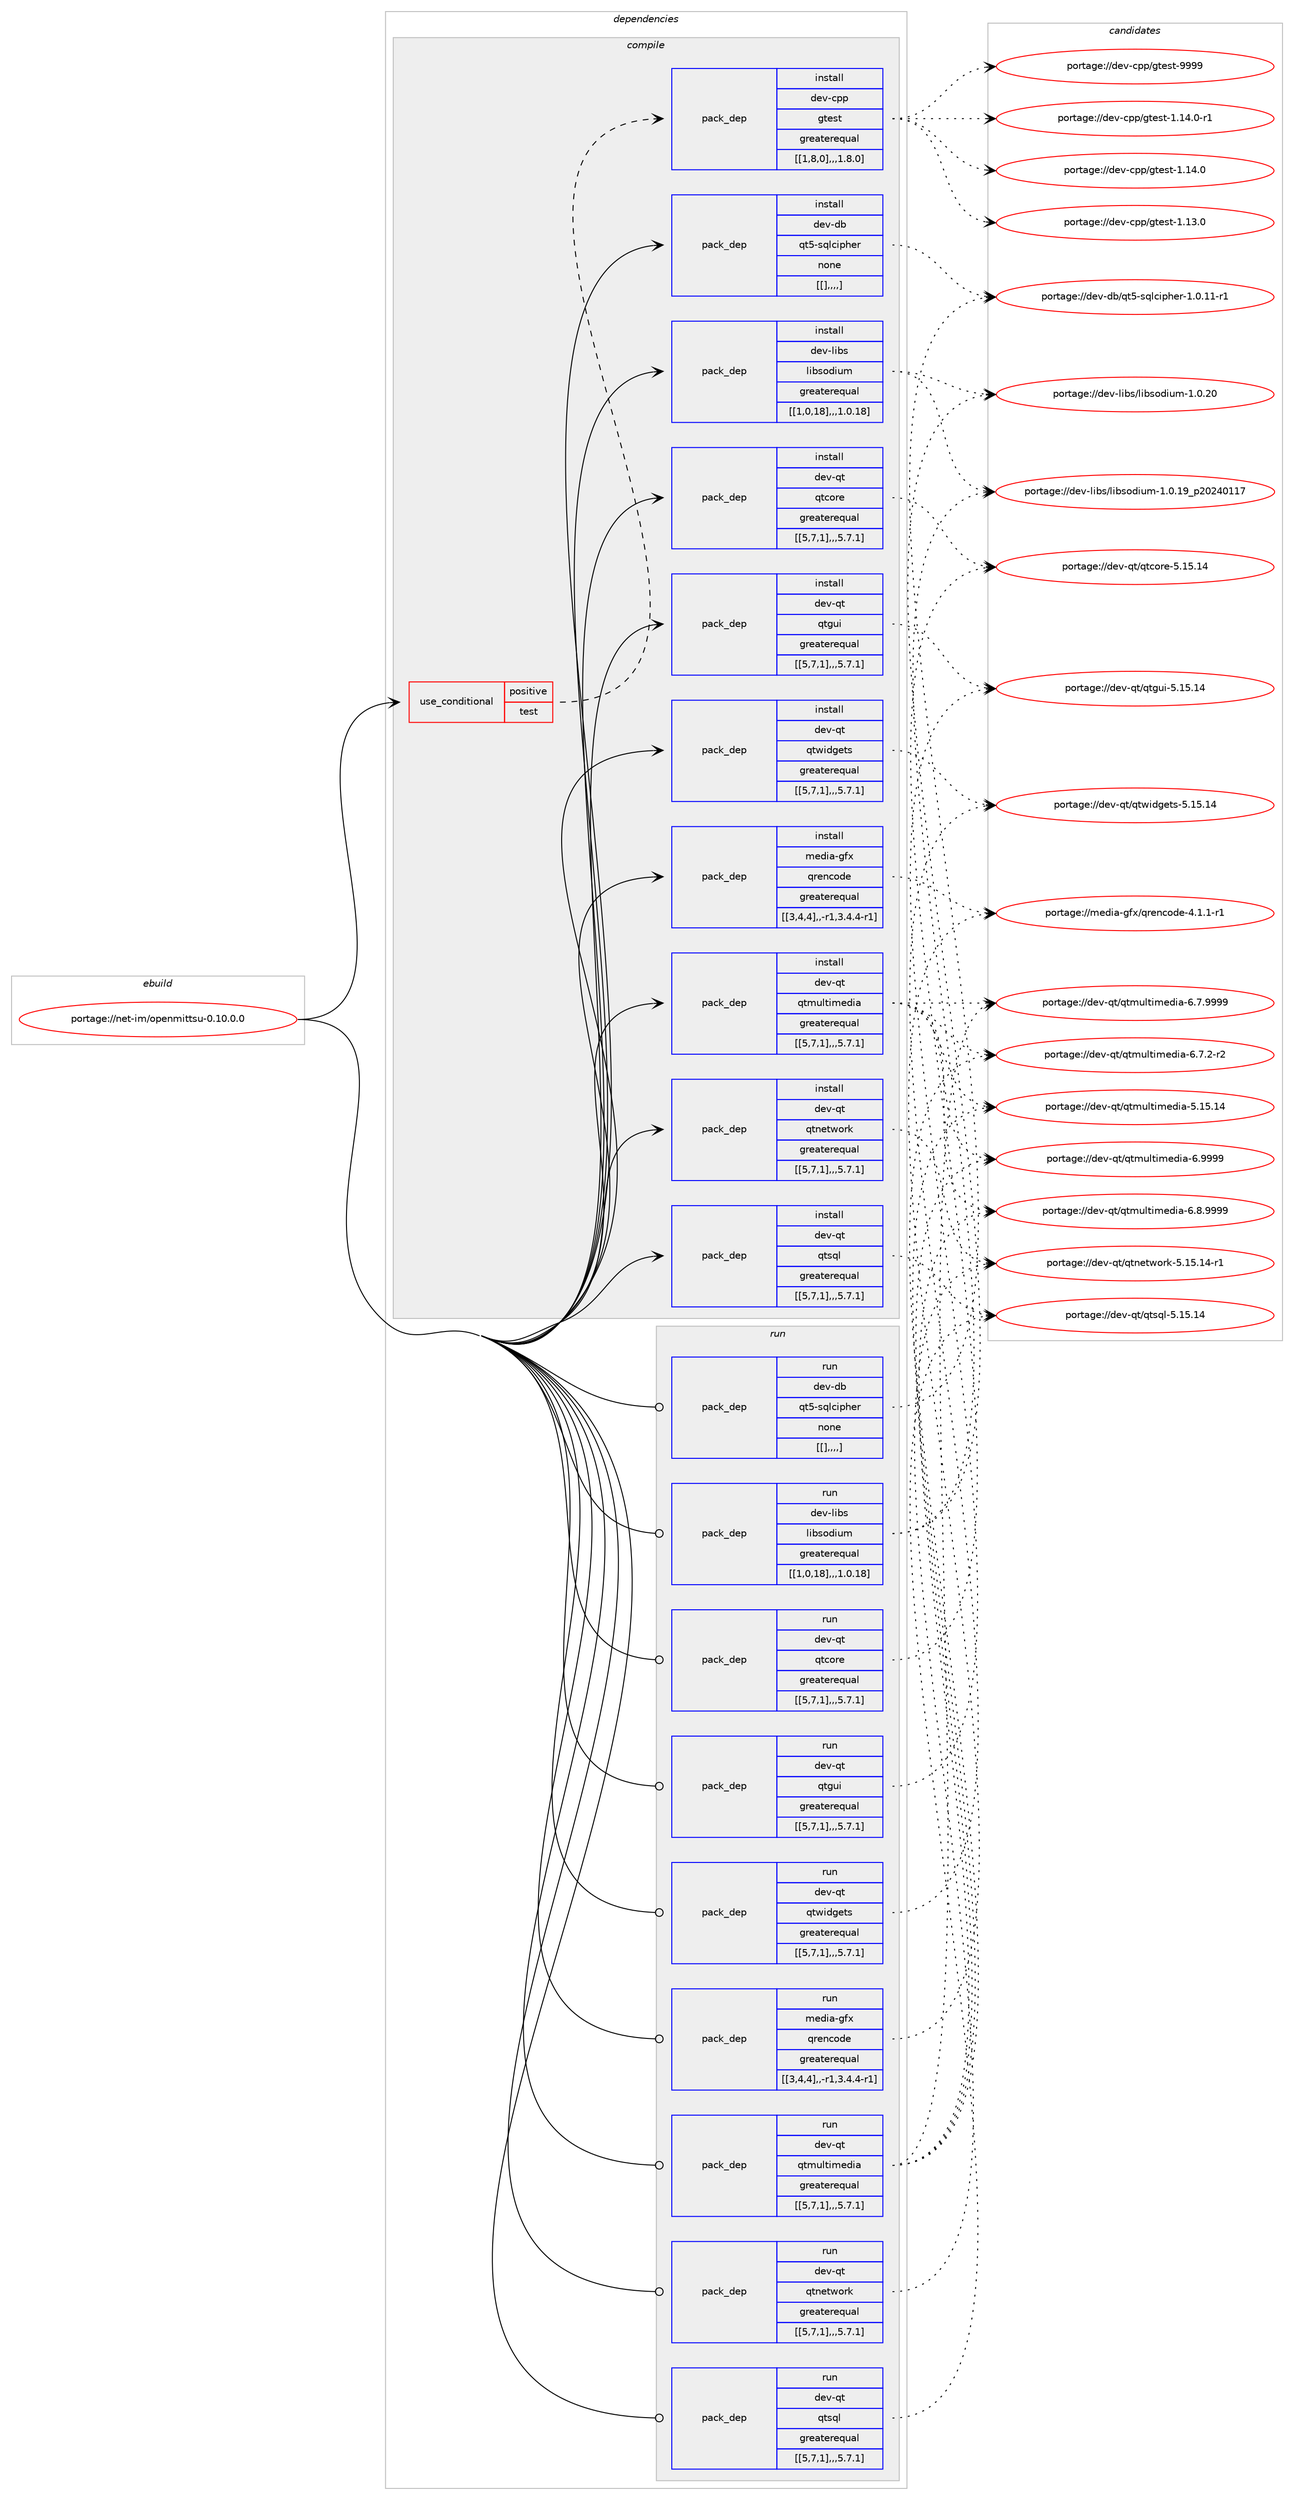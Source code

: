 digraph prolog {

# *************
# Graph options
# *************

newrank=true;
concentrate=true;
compound=true;
graph [rankdir=LR,fontname=Helvetica,fontsize=10,ranksep=1.5];#, ranksep=2.5, nodesep=0.2];
edge  [arrowhead=vee];
node  [fontname=Helvetica,fontsize=10];

# **********
# The ebuild
# **********

subgraph cluster_leftcol {
color=gray;
label=<<i>ebuild</i>>;
id [label="portage://net-im/openmittsu-0.10.0.0", color=red, width=4, href="../net-im/openmittsu-0.10.0.0.svg"];
}

# ****************
# The dependencies
# ****************

subgraph cluster_midcol {
color=gray;
label=<<i>dependencies</i>>;
subgraph cluster_compile {
fillcolor="#eeeeee";
style=filled;
label=<<i>compile</i>>;
subgraph cond95844 {
dependency364086 [label=<<TABLE BORDER="0" CELLBORDER="1" CELLSPACING="0" CELLPADDING="4"><TR><TD ROWSPAN="3" CELLPADDING="10">use_conditional</TD></TR><TR><TD>positive</TD></TR><TR><TD>test</TD></TR></TABLE>>, shape=none, color=red];
subgraph pack265598 {
dependency364087 [label=<<TABLE BORDER="0" CELLBORDER="1" CELLSPACING="0" CELLPADDING="4" WIDTH="220"><TR><TD ROWSPAN="6" CELLPADDING="30">pack_dep</TD></TR><TR><TD WIDTH="110">install</TD></TR><TR><TD>dev-cpp</TD></TR><TR><TD>gtest</TD></TR><TR><TD>greaterequal</TD></TR><TR><TD>[[1,8,0],,,1.8.0]</TD></TR></TABLE>>, shape=none, color=blue];
}
dependency364086:e -> dependency364087:w [weight=20,style="dashed",arrowhead="vee"];
}
id:e -> dependency364086:w [weight=20,style="solid",arrowhead="vee"];
subgraph pack265599 {
dependency364088 [label=<<TABLE BORDER="0" CELLBORDER="1" CELLSPACING="0" CELLPADDING="4" WIDTH="220"><TR><TD ROWSPAN="6" CELLPADDING="30">pack_dep</TD></TR><TR><TD WIDTH="110">install</TD></TR><TR><TD>dev-db</TD></TR><TR><TD>qt5-sqlcipher</TD></TR><TR><TD>none</TD></TR><TR><TD>[[],,,,]</TD></TR></TABLE>>, shape=none, color=blue];
}
id:e -> dependency364088:w [weight=20,style="solid",arrowhead="vee"];
subgraph pack265600 {
dependency364089 [label=<<TABLE BORDER="0" CELLBORDER="1" CELLSPACING="0" CELLPADDING="4" WIDTH="220"><TR><TD ROWSPAN="6" CELLPADDING="30">pack_dep</TD></TR><TR><TD WIDTH="110">install</TD></TR><TR><TD>dev-libs</TD></TR><TR><TD>libsodium</TD></TR><TR><TD>greaterequal</TD></TR><TR><TD>[[1,0,18],,,1.0.18]</TD></TR></TABLE>>, shape=none, color=blue];
}
id:e -> dependency364089:w [weight=20,style="solid",arrowhead="vee"];
subgraph pack265601 {
dependency364090 [label=<<TABLE BORDER="0" CELLBORDER="1" CELLSPACING="0" CELLPADDING="4" WIDTH="220"><TR><TD ROWSPAN="6" CELLPADDING="30">pack_dep</TD></TR><TR><TD WIDTH="110">install</TD></TR><TR><TD>dev-qt</TD></TR><TR><TD>qtcore</TD></TR><TR><TD>greaterequal</TD></TR><TR><TD>[[5,7,1],,,5.7.1]</TD></TR></TABLE>>, shape=none, color=blue];
}
id:e -> dependency364090:w [weight=20,style="solid",arrowhead="vee"];
subgraph pack265602 {
dependency364091 [label=<<TABLE BORDER="0" CELLBORDER="1" CELLSPACING="0" CELLPADDING="4" WIDTH="220"><TR><TD ROWSPAN="6" CELLPADDING="30">pack_dep</TD></TR><TR><TD WIDTH="110">install</TD></TR><TR><TD>dev-qt</TD></TR><TR><TD>qtgui</TD></TR><TR><TD>greaterequal</TD></TR><TR><TD>[[5,7,1],,,5.7.1]</TD></TR></TABLE>>, shape=none, color=blue];
}
id:e -> dependency364091:w [weight=20,style="solid",arrowhead="vee"];
subgraph pack265603 {
dependency364092 [label=<<TABLE BORDER="0" CELLBORDER="1" CELLSPACING="0" CELLPADDING="4" WIDTH="220"><TR><TD ROWSPAN="6" CELLPADDING="30">pack_dep</TD></TR><TR><TD WIDTH="110">install</TD></TR><TR><TD>dev-qt</TD></TR><TR><TD>qtmultimedia</TD></TR><TR><TD>greaterequal</TD></TR><TR><TD>[[5,7,1],,,5.7.1]</TD></TR></TABLE>>, shape=none, color=blue];
}
id:e -> dependency364092:w [weight=20,style="solid",arrowhead="vee"];
subgraph pack265604 {
dependency364093 [label=<<TABLE BORDER="0" CELLBORDER="1" CELLSPACING="0" CELLPADDING="4" WIDTH="220"><TR><TD ROWSPAN="6" CELLPADDING="30">pack_dep</TD></TR><TR><TD WIDTH="110">install</TD></TR><TR><TD>dev-qt</TD></TR><TR><TD>qtnetwork</TD></TR><TR><TD>greaterequal</TD></TR><TR><TD>[[5,7,1],,,5.7.1]</TD></TR></TABLE>>, shape=none, color=blue];
}
id:e -> dependency364093:w [weight=20,style="solid",arrowhead="vee"];
subgraph pack265605 {
dependency364094 [label=<<TABLE BORDER="0" CELLBORDER="1" CELLSPACING="0" CELLPADDING="4" WIDTH="220"><TR><TD ROWSPAN="6" CELLPADDING="30">pack_dep</TD></TR><TR><TD WIDTH="110">install</TD></TR><TR><TD>dev-qt</TD></TR><TR><TD>qtsql</TD></TR><TR><TD>greaterequal</TD></TR><TR><TD>[[5,7,1],,,5.7.1]</TD></TR></TABLE>>, shape=none, color=blue];
}
id:e -> dependency364094:w [weight=20,style="solid",arrowhead="vee"];
subgraph pack265606 {
dependency364095 [label=<<TABLE BORDER="0" CELLBORDER="1" CELLSPACING="0" CELLPADDING="4" WIDTH="220"><TR><TD ROWSPAN="6" CELLPADDING="30">pack_dep</TD></TR><TR><TD WIDTH="110">install</TD></TR><TR><TD>dev-qt</TD></TR><TR><TD>qtwidgets</TD></TR><TR><TD>greaterequal</TD></TR><TR><TD>[[5,7,1],,,5.7.1]</TD></TR></TABLE>>, shape=none, color=blue];
}
id:e -> dependency364095:w [weight=20,style="solid",arrowhead="vee"];
subgraph pack265607 {
dependency364096 [label=<<TABLE BORDER="0" CELLBORDER="1" CELLSPACING="0" CELLPADDING="4" WIDTH="220"><TR><TD ROWSPAN="6" CELLPADDING="30">pack_dep</TD></TR><TR><TD WIDTH="110">install</TD></TR><TR><TD>media-gfx</TD></TR><TR><TD>qrencode</TD></TR><TR><TD>greaterequal</TD></TR><TR><TD>[[3,4,4],,-r1,3.4.4-r1]</TD></TR></TABLE>>, shape=none, color=blue];
}
id:e -> dependency364096:w [weight=20,style="solid",arrowhead="vee"];
}
subgraph cluster_compileandrun {
fillcolor="#eeeeee";
style=filled;
label=<<i>compile and run</i>>;
}
subgraph cluster_run {
fillcolor="#eeeeee";
style=filled;
label=<<i>run</i>>;
subgraph pack265608 {
dependency364097 [label=<<TABLE BORDER="0" CELLBORDER="1" CELLSPACING="0" CELLPADDING="4" WIDTH="220"><TR><TD ROWSPAN="6" CELLPADDING="30">pack_dep</TD></TR><TR><TD WIDTH="110">run</TD></TR><TR><TD>dev-db</TD></TR><TR><TD>qt5-sqlcipher</TD></TR><TR><TD>none</TD></TR><TR><TD>[[],,,,]</TD></TR></TABLE>>, shape=none, color=blue];
}
id:e -> dependency364097:w [weight=20,style="solid",arrowhead="odot"];
subgraph pack265609 {
dependency364098 [label=<<TABLE BORDER="0" CELLBORDER="1" CELLSPACING="0" CELLPADDING="4" WIDTH="220"><TR><TD ROWSPAN="6" CELLPADDING="30">pack_dep</TD></TR><TR><TD WIDTH="110">run</TD></TR><TR><TD>dev-libs</TD></TR><TR><TD>libsodium</TD></TR><TR><TD>greaterequal</TD></TR><TR><TD>[[1,0,18],,,1.0.18]</TD></TR></TABLE>>, shape=none, color=blue];
}
id:e -> dependency364098:w [weight=20,style="solid",arrowhead="odot"];
subgraph pack265610 {
dependency364099 [label=<<TABLE BORDER="0" CELLBORDER="1" CELLSPACING="0" CELLPADDING="4" WIDTH="220"><TR><TD ROWSPAN="6" CELLPADDING="30">pack_dep</TD></TR><TR><TD WIDTH="110">run</TD></TR><TR><TD>dev-qt</TD></TR><TR><TD>qtcore</TD></TR><TR><TD>greaterequal</TD></TR><TR><TD>[[5,7,1],,,5.7.1]</TD></TR></TABLE>>, shape=none, color=blue];
}
id:e -> dependency364099:w [weight=20,style="solid",arrowhead="odot"];
subgraph pack265611 {
dependency364100 [label=<<TABLE BORDER="0" CELLBORDER="1" CELLSPACING="0" CELLPADDING="4" WIDTH="220"><TR><TD ROWSPAN="6" CELLPADDING="30">pack_dep</TD></TR><TR><TD WIDTH="110">run</TD></TR><TR><TD>dev-qt</TD></TR><TR><TD>qtgui</TD></TR><TR><TD>greaterequal</TD></TR><TR><TD>[[5,7,1],,,5.7.1]</TD></TR></TABLE>>, shape=none, color=blue];
}
id:e -> dependency364100:w [weight=20,style="solid",arrowhead="odot"];
subgraph pack265612 {
dependency364101 [label=<<TABLE BORDER="0" CELLBORDER="1" CELLSPACING="0" CELLPADDING="4" WIDTH="220"><TR><TD ROWSPAN="6" CELLPADDING="30">pack_dep</TD></TR><TR><TD WIDTH="110">run</TD></TR><TR><TD>dev-qt</TD></TR><TR><TD>qtmultimedia</TD></TR><TR><TD>greaterequal</TD></TR><TR><TD>[[5,7,1],,,5.7.1]</TD></TR></TABLE>>, shape=none, color=blue];
}
id:e -> dependency364101:w [weight=20,style="solid",arrowhead="odot"];
subgraph pack265613 {
dependency364102 [label=<<TABLE BORDER="0" CELLBORDER="1" CELLSPACING="0" CELLPADDING="4" WIDTH="220"><TR><TD ROWSPAN="6" CELLPADDING="30">pack_dep</TD></TR><TR><TD WIDTH="110">run</TD></TR><TR><TD>dev-qt</TD></TR><TR><TD>qtnetwork</TD></TR><TR><TD>greaterequal</TD></TR><TR><TD>[[5,7,1],,,5.7.1]</TD></TR></TABLE>>, shape=none, color=blue];
}
id:e -> dependency364102:w [weight=20,style="solid",arrowhead="odot"];
subgraph pack265614 {
dependency364103 [label=<<TABLE BORDER="0" CELLBORDER="1" CELLSPACING="0" CELLPADDING="4" WIDTH="220"><TR><TD ROWSPAN="6" CELLPADDING="30">pack_dep</TD></TR><TR><TD WIDTH="110">run</TD></TR><TR><TD>dev-qt</TD></TR><TR><TD>qtsql</TD></TR><TR><TD>greaterequal</TD></TR><TR><TD>[[5,7,1],,,5.7.1]</TD></TR></TABLE>>, shape=none, color=blue];
}
id:e -> dependency364103:w [weight=20,style="solid",arrowhead="odot"];
subgraph pack265615 {
dependency364104 [label=<<TABLE BORDER="0" CELLBORDER="1" CELLSPACING="0" CELLPADDING="4" WIDTH="220"><TR><TD ROWSPAN="6" CELLPADDING="30">pack_dep</TD></TR><TR><TD WIDTH="110">run</TD></TR><TR><TD>dev-qt</TD></TR><TR><TD>qtwidgets</TD></TR><TR><TD>greaterequal</TD></TR><TR><TD>[[5,7,1],,,5.7.1]</TD></TR></TABLE>>, shape=none, color=blue];
}
id:e -> dependency364104:w [weight=20,style="solid",arrowhead="odot"];
subgraph pack265616 {
dependency364105 [label=<<TABLE BORDER="0" CELLBORDER="1" CELLSPACING="0" CELLPADDING="4" WIDTH="220"><TR><TD ROWSPAN="6" CELLPADDING="30">pack_dep</TD></TR><TR><TD WIDTH="110">run</TD></TR><TR><TD>media-gfx</TD></TR><TR><TD>qrencode</TD></TR><TR><TD>greaterequal</TD></TR><TR><TD>[[3,4,4],,-r1,3.4.4-r1]</TD></TR></TABLE>>, shape=none, color=blue];
}
id:e -> dependency364105:w [weight=20,style="solid",arrowhead="odot"];
}
}

# **************
# The candidates
# **************

subgraph cluster_choices {
rank=same;
color=gray;
label=<<i>candidates</i>>;

subgraph choice265598 {
color=black;
nodesep=1;
choice1001011184599112112471031161011151164557575757 [label="portage://dev-cpp/gtest-9999", color=red, width=4,href="../dev-cpp/gtest-9999.svg"];
choice100101118459911211247103116101115116454946495246484511449 [label="portage://dev-cpp/gtest-1.14.0-r1", color=red, width=4,href="../dev-cpp/gtest-1.14.0-r1.svg"];
choice10010111845991121124710311610111511645494649524648 [label="portage://dev-cpp/gtest-1.14.0", color=red, width=4,href="../dev-cpp/gtest-1.14.0.svg"];
choice10010111845991121124710311610111511645494649514648 [label="portage://dev-cpp/gtest-1.13.0", color=red, width=4,href="../dev-cpp/gtest-1.13.0.svg"];
dependency364087:e -> choice1001011184599112112471031161011151164557575757:w [style=dotted,weight="100"];
dependency364087:e -> choice100101118459911211247103116101115116454946495246484511449:w [style=dotted,weight="100"];
dependency364087:e -> choice10010111845991121124710311610111511645494649524648:w [style=dotted,weight="100"];
dependency364087:e -> choice10010111845991121124710311610111511645494649514648:w [style=dotted,weight="100"];
}
subgraph choice265599 {
color=black;
nodesep=1;
choice100101118451009847113116534511511310899105112104101114454946484649494511449 [label="portage://dev-db/qt5-sqlcipher-1.0.11-r1", color=red, width=4,href="../dev-db/qt5-sqlcipher-1.0.11-r1.svg"];
dependency364088:e -> choice100101118451009847113116534511511310899105112104101114454946484649494511449:w [style=dotted,weight="100"];
}
subgraph choice265600 {
color=black;
nodesep=1;
choice1001011184510810598115471081059811511110010511710945494648465048 [label="portage://dev-libs/libsodium-1.0.20", color=red, width=4,href="../dev-libs/libsodium-1.0.20.svg"];
choice1001011184510810598115471081059811511110010511710945494648464957951125048505248494955 [label="portage://dev-libs/libsodium-1.0.19_p20240117", color=red, width=4,href="../dev-libs/libsodium-1.0.19_p20240117.svg"];
dependency364089:e -> choice1001011184510810598115471081059811511110010511710945494648465048:w [style=dotted,weight="100"];
dependency364089:e -> choice1001011184510810598115471081059811511110010511710945494648464957951125048505248494955:w [style=dotted,weight="100"];
}
subgraph choice265601 {
color=black;
nodesep=1;
choice1001011184511311647113116991111141014553464953464952 [label="portage://dev-qt/qtcore-5.15.14", color=red, width=4,href="../dev-qt/qtcore-5.15.14.svg"];
dependency364090:e -> choice1001011184511311647113116991111141014553464953464952:w [style=dotted,weight="100"];
}
subgraph choice265602 {
color=black;
nodesep=1;
choice10010111845113116471131161031171054553464953464952 [label="portage://dev-qt/qtgui-5.15.14", color=red, width=4,href="../dev-qt/qtgui-5.15.14.svg"];
dependency364091:e -> choice10010111845113116471131161031171054553464953464952:w [style=dotted,weight="100"];
}
subgraph choice265603 {
color=black;
nodesep=1;
choice10010111845113116471131161091171081161051091011001059745544657575757 [label="portage://dev-qt/qtmultimedia-6.9999", color=red, width=4,href="../dev-qt/qtmultimedia-6.9999.svg"];
choice100101118451131164711311610911710811610510910110010597455446564657575757 [label="portage://dev-qt/qtmultimedia-6.8.9999", color=red, width=4,href="../dev-qt/qtmultimedia-6.8.9999.svg"];
choice100101118451131164711311610911710811610510910110010597455446554657575757 [label="portage://dev-qt/qtmultimedia-6.7.9999", color=red, width=4,href="../dev-qt/qtmultimedia-6.7.9999.svg"];
choice1001011184511311647113116109117108116105109101100105974554465546504511450 [label="portage://dev-qt/qtmultimedia-6.7.2-r2", color=red, width=4,href="../dev-qt/qtmultimedia-6.7.2-r2.svg"];
choice1001011184511311647113116109117108116105109101100105974553464953464952 [label="portage://dev-qt/qtmultimedia-5.15.14", color=red, width=4,href="../dev-qt/qtmultimedia-5.15.14.svg"];
dependency364092:e -> choice10010111845113116471131161091171081161051091011001059745544657575757:w [style=dotted,weight="100"];
dependency364092:e -> choice100101118451131164711311610911710811610510910110010597455446564657575757:w [style=dotted,weight="100"];
dependency364092:e -> choice100101118451131164711311610911710811610510910110010597455446554657575757:w [style=dotted,weight="100"];
dependency364092:e -> choice1001011184511311647113116109117108116105109101100105974554465546504511450:w [style=dotted,weight="100"];
dependency364092:e -> choice1001011184511311647113116109117108116105109101100105974553464953464952:w [style=dotted,weight="100"];
}
subgraph choice265604 {
color=black;
nodesep=1;
choice100101118451131164711311611010111611911111410745534649534649524511449 [label="portage://dev-qt/qtnetwork-5.15.14-r1", color=red, width=4,href="../dev-qt/qtnetwork-5.15.14-r1.svg"];
dependency364093:e -> choice100101118451131164711311611010111611911111410745534649534649524511449:w [style=dotted,weight="100"];
}
subgraph choice265605 {
color=black;
nodesep=1;
choice10010111845113116471131161151131084553464953464952 [label="portage://dev-qt/qtsql-5.15.14", color=red, width=4,href="../dev-qt/qtsql-5.15.14.svg"];
dependency364094:e -> choice10010111845113116471131161151131084553464953464952:w [style=dotted,weight="100"];
}
subgraph choice265606 {
color=black;
nodesep=1;
choice10010111845113116471131161191051001031011161154553464953464952 [label="portage://dev-qt/qtwidgets-5.15.14", color=red, width=4,href="../dev-qt/qtwidgets-5.15.14.svg"];
dependency364095:e -> choice10010111845113116471131161191051001031011161154553464953464952:w [style=dotted,weight="100"];
}
subgraph choice265607 {
color=black;
nodesep=1;
choice109101100105974510310212047113114101110991111001014552464946494511449 [label="portage://media-gfx/qrencode-4.1.1-r1", color=red, width=4,href="../media-gfx/qrencode-4.1.1-r1.svg"];
dependency364096:e -> choice109101100105974510310212047113114101110991111001014552464946494511449:w [style=dotted,weight="100"];
}
subgraph choice265608 {
color=black;
nodesep=1;
choice100101118451009847113116534511511310899105112104101114454946484649494511449 [label="portage://dev-db/qt5-sqlcipher-1.0.11-r1", color=red, width=4,href="../dev-db/qt5-sqlcipher-1.0.11-r1.svg"];
dependency364097:e -> choice100101118451009847113116534511511310899105112104101114454946484649494511449:w [style=dotted,weight="100"];
}
subgraph choice265609 {
color=black;
nodesep=1;
choice1001011184510810598115471081059811511110010511710945494648465048 [label="portage://dev-libs/libsodium-1.0.20", color=red, width=4,href="../dev-libs/libsodium-1.0.20.svg"];
choice1001011184510810598115471081059811511110010511710945494648464957951125048505248494955 [label="portage://dev-libs/libsodium-1.0.19_p20240117", color=red, width=4,href="../dev-libs/libsodium-1.0.19_p20240117.svg"];
dependency364098:e -> choice1001011184510810598115471081059811511110010511710945494648465048:w [style=dotted,weight="100"];
dependency364098:e -> choice1001011184510810598115471081059811511110010511710945494648464957951125048505248494955:w [style=dotted,weight="100"];
}
subgraph choice265610 {
color=black;
nodesep=1;
choice1001011184511311647113116991111141014553464953464952 [label="portage://dev-qt/qtcore-5.15.14", color=red, width=4,href="../dev-qt/qtcore-5.15.14.svg"];
dependency364099:e -> choice1001011184511311647113116991111141014553464953464952:w [style=dotted,weight="100"];
}
subgraph choice265611 {
color=black;
nodesep=1;
choice10010111845113116471131161031171054553464953464952 [label="portage://dev-qt/qtgui-5.15.14", color=red, width=4,href="../dev-qt/qtgui-5.15.14.svg"];
dependency364100:e -> choice10010111845113116471131161031171054553464953464952:w [style=dotted,weight="100"];
}
subgraph choice265612 {
color=black;
nodesep=1;
choice10010111845113116471131161091171081161051091011001059745544657575757 [label="portage://dev-qt/qtmultimedia-6.9999", color=red, width=4,href="../dev-qt/qtmultimedia-6.9999.svg"];
choice100101118451131164711311610911710811610510910110010597455446564657575757 [label="portage://dev-qt/qtmultimedia-6.8.9999", color=red, width=4,href="../dev-qt/qtmultimedia-6.8.9999.svg"];
choice100101118451131164711311610911710811610510910110010597455446554657575757 [label="portage://dev-qt/qtmultimedia-6.7.9999", color=red, width=4,href="../dev-qt/qtmultimedia-6.7.9999.svg"];
choice1001011184511311647113116109117108116105109101100105974554465546504511450 [label="portage://dev-qt/qtmultimedia-6.7.2-r2", color=red, width=4,href="../dev-qt/qtmultimedia-6.7.2-r2.svg"];
choice1001011184511311647113116109117108116105109101100105974553464953464952 [label="portage://dev-qt/qtmultimedia-5.15.14", color=red, width=4,href="../dev-qt/qtmultimedia-5.15.14.svg"];
dependency364101:e -> choice10010111845113116471131161091171081161051091011001059745544657575757:w [style=dotted,weight="100"];
dependency364101:e -> choice100101118451131164711311610911710811610510910110010597455446564657575757:w [style=dotted,weight="100"];
dependency364101:e -> choice100101118451131164711311610911710811610510910110010597455446554657575757:w [style=dotted,weight="100"];
dependency364101:e -> choice1001011184511311647113116109117108116105109101100105974554465546504511450:w [style=dotted,weight="100"];
dependency364101:e -> choice1001011184511311647113116109117108116105109101100105974553464953464952:w [style=dotted,weight="100"];
}
subgraph choice265613 {
color=black;
nodesep=1;
choice100101118451131164711311611010111611911111410745534649534649524511449 [label="portage://dev-qt/qtnetwork-5.15.14-r1", color=red, width=4,href="../dev-qt/qtnetwork-5.15.14-r1.svg"];
dependency364102:e -> choice100101118451131164711311611010111611911111410745534649534649524511449:w [style=dotted,weight="100"];
}
subgraph choice265614 {
color=black;
nodesep=1;
choice10010111845113116471131161151131084553464953464952 [label="portage://dev-qt/qtsql-5.15.14", color=red, width=4,href="../dev-qt/qtsql-5.15.14.svg"];
dependency364103:e -> choice10010111845113116471131161151131084553464953464952:w [style=dotted,weight="100"];
}
subgraph choice265615 {
color=black;
nodesep=1;
choice10010111845113116471131161191051001031011161154553464953464952 [label="portage://dev-qt/qtwidgets-5.15.14", color=red, width=4,href="../dev-qt/qtwidgets-5.15.14.svg"];
dependency364104:e -> choice10010111845113116471131161191051001031011161154553464953464952:w [style=dotted,weight="100"];
}
subgraph choice265616 {
color=black;
nodesep=1;
choice109101100105974510310212047113114101110991111001014552464946494511449 [label="portage://media-gfx/qrencode-4.1.1-r1", color=red, width=4,href="../media-gfx/qrencode-4.1.1-r1.svg"];
dependency364105:e -> choice109101100105974510310212047113114101110991111001014552464946494511449:w [style=dotted,weight="100"];
}
}

}
